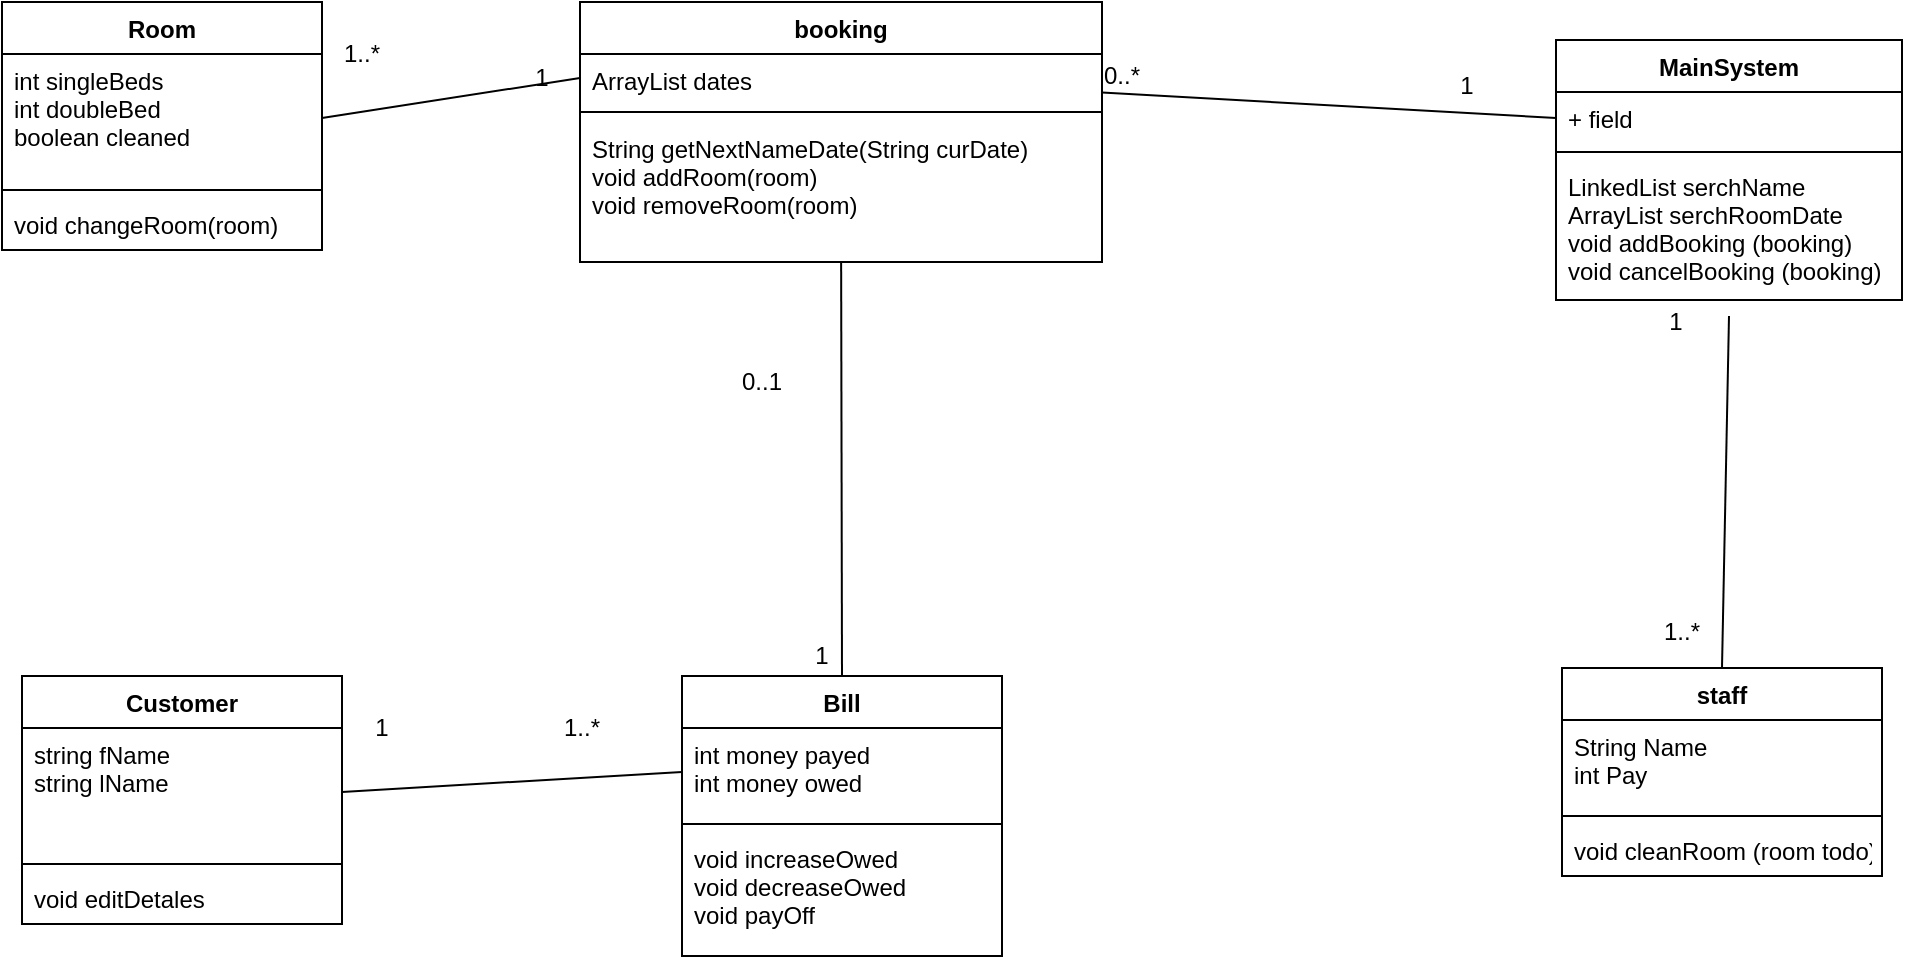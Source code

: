 <mxfile version="10.6.1"><diagram id="jY-HE5BbvyqdTIelVlw5" name="Page-1"><mxGraphModel dx="1394" dy="764" grid="1" gridSize="10" guides="1" tooltips="1" connect="1" arrows="1" fold="1" page="1" pageScale="1" pageWidth="850" pageHeight="1100" math="0" shadow="0"><root><mxCell id="0"/><mxCell id="1" parent="0"/><mxCell id="n5ppD-3zaU0gEbxM4fvj-1" value="Room" style="swimlane;fontStyle=1;align=center;verticalAlign=top;childLayout=stackLayout;horizontal=1;startSize=26;horizontalStack=0;resizeParent=1;resizeParentMax=0;resizeLast=0;collapsible=1;marginBottom=0;" parent="1" vertex="1"><mxGeometry x="110" y="110" width="160" height="124" as="geometry"/></mxCell><mxCell id="n5ppD-3zaU0gEbxM4fvj-2" value="int singleBeds&#10;int doubleBed&#10;boolean cleaned&#10;" style="text;strokeColor=none;fillColor=none;align=left;verticalAlign=top;spacingLeft=4;spacingRight=4;overflow=hidden;rotatable=0;points=[[0,0.5],[1,0.5]];portConstraint=eastwest;" parent="n5ppD-3zaU0gEbxM4fvj-1" vertex="1"><mxGeometry y="26" width="160" height="64" as="geometry"/></mxCell><mxCell id="n5ppD-3zaU0gEbxM4fvj-3" value="" style="line;strokeWidth=1;fillColor=none;align=left;verticalAlign=middle;spacingTop=-1;spacingLeft=3;spacingRight=3;rotatable=0;labelPosition=right;points=[];portConstraint=eastwest;" parent="n5ppD-3zaU0gEbxM4fvj-1" vertex="1"><mxGeometry y="90" width="160" height="8" as="geometry"/></mxCell><mxCell id="n5ppD-3zaU0gEbxM4fvj-4" value="void changeRoom(room)" style="text;strokeColor=none;fillColor=none;align=left;verticalAlign=top;spacingLeft=4;spacingRight=4;overflow=hidden;rotatable=0;points=[[0,0.5],[1,0.5]];portConstraint=eastwest;" parent="n5ppD-3zaU0gEbxM4fvj-1" vertex="1"><mxGeometry y="98" width="160" height="26" as="geometry"/></mxCell><mxCell id="n5ppD-3zaU0gEbxM4fvj-5" value="booking" style="swimlane;fontStyle=1;align=center;verticalAlign=top;childLayout=stackLayout;horizontal=1;startSize=26;horizontalStack=0;resizeParent=1;resizeParentMax=0;resizeLast=0;collapsible=1;marginBottom=0;" parent="1" vertex="1"><mxGeometry x="399" y="110" width="261" height="130" as="geometry"/></mxCell><mxCell id="n5ppD-3zaU0gEbxM4fvj-6" value="ArrayList dates&#10;" style="text;strokeColor=none;fillColor=none;align=left;verticalAlign=top;spacingLeft=4;spacingRight=4;overflow=hidden;rotatable=0;points=[[0,0.5],[1,0.5]];portConstraint=eastwest;" parent="n5ppD-3zaU0gEbxM4fvj-5" vertex="1"><mxGeometry y="26" width="261" height="24" as="geometry"/></mxCell><mxCell id="n5ppD-3zaU0gEbxM4fvj-7" value="" style="line;strokeWidth=1;fillColor=none;align=left;verticalAlign=middle;spacingTop=-1;spacingLeft=3;spacingRight=3;rotatable=0;labelPosition=right;points=[];portConstraint=eastwest;" parent="n5ppD-3zaU0gEbxM4fvj-5" vertex="1"><mxGeometry y="50" width="261" height="10" as="geometry"/></mxCell><mxCell id="n5ppD-3zaU0gEbxM4fvj-8" value="String getNextNameDate(String curDate)&#10;void addRoom(room)&#10;void removeRoom(room)&#10;&#10;&#10;" style="text;strokeColor=none;fillColor=none;align=left;verticalAlign=top;spacingLeft=4;spacingRight=4;overflow=hidden;rotatable=0;points=[[0,0.5],[1,0.5]];portConstraint=eastwest;" parent="n5ppD-3zaU0gEbxM4fvj-5" vertex="1"><mxGeometry y="60" width="261" height="70" as="geometry"/></mxCell><mxCell id="n5ppD-3zaU0gEbxM4fvj-9" value="Customer" style="swimlane;fontStyle=1;align=center;verticalAlign=top;childLayout=stackLayout;horizontal=1;startSize=26;horizontalStack=0;resizeParent=1;resizeParentMax=0;resizeLast=0;collapsible=1;marginBottom=0;" parent="1" vertex="1"><mxGeometry x="120" y="447" width="160" height="124" as="geometry"/></mxCell><mxCell id="n5ppD-3zaU0gEbxM4fvj-10" value="string fName&#10;string lName&#10;" style="text;strokeColor=none;fillColor=none;align=left;verticalAlign=top;spacingLeft=4;spacingRight=4;overflow=hidden;rotatable=0;points=[[0,0.5],[1,0.5]];portConstraint=eastwest;" parent="n5ppD-3zaU0gEbxM4fvj-9" vertex="1"><mxGeometry y="26" width="160" height="64" as="geometry"/></mxCell><mxCell id="n5ppD-3zaU0gEbxM4fvj-11" value="" style="line;strokeWidth=1;fillColor=none;align=left;verticalAlign=middle;spacingTop=-1;spacingLeft=3;spacingRight=3;rotatable=0;labelPosition=right;points=[];portConstraint=eastwest;" parent="n5ppD-3zaU0gEbxM4fvj-9" vertex="1"><mxGeometry y="90" width="160" height="8" as="geometry"/></mxCell><mxCell id="n5ppD-3zaU0gEbxM4fvj-12" value="void editDetales" style="text;strokeColor=none;fillColor=none;align=left;verticalAlign=top;spacingLeft=4;spacingRight=4;overflow=hidden;rotatable=0;points=[[0,0.5],[1,0.5]];portConstraint=eastwest;" parent="n5ppD-3zaU0gEbxM4fvj-9" vertex="1"><mxGeometry y="98" width="160" height="26" as="geometry"/></mxCell><mxCell id="n5ppD-3zaU0gEbxM4fvj-13" value="Bill" style="swimlane;fontStyle=1;align=center;verticalAlign=top;childLayout=stackLayout;horizontal=1;startSize=26;horizontalStack=0;resizeParent=1;resizeParentMax=0;resizeLast=0;collapsible=1;marginBottom=0;" parent="1" vertex="1"><mxGeometry x="450" y="447" width="160" height="140" as="geometry"/></mxCell><mxCell id="n5ppD-3zaU0gEbxM4fvj-14" value="int money payed&#10;int money owed&#10;" style="text;strokeColor=none;fillColor=none;align=left;verticalAlign=top;spacingLeft=4;spacingRight=4;overflow=hidden;rotatable=0;points=[[0,0.5],[1,0.5]];portConstraint=eastwest;" parent="n5ppD-3zaU0gEbxM4fvj-13" vertex="1"><mxGeometry y="26" width="160" height="44" as="geometry"/></mxCell><mxCell id="n5ppD-3zaU0gEbxM4fvj-15" value="" style="line;strokeWidth=1;fillColor=none;align=left;verticalAlign=middle;spacingTop=-1;spacingLeft=3;spacingRight=3;rotatable=0;labelPosition=right;points=[];portConstraint=eastwest;" parent="n5ppD-3zaU0gEbxM4fvj-13" vertex="1"><mxGeometry y="70" width="160" height="8" as="geometry"/></mxCell><mxCell id="n5ppD-3zaU0gEbxM4fvj-16" value="void increaseOwed&#10;void decreaseOwed&#10;void payOff" style="text;strokeColor=none;fillColor=none;align=left;verticalAlign=top;spacingLeft=4;spacingRight=4;overflow=hidden;rotatable=0;points=[[0,0.5],[1,0.5]];portConstraint=eastwest;" parent="n5ppD-3zaU0gEbxM4fvj-13" vertex="1"><mxGeometry y="78" width="160" height="62" as="geometry"/></mxCell><mxCell id="n5ppD-3zaU0gEbxM4fvj-17" value="MainSystem" style="swimlane;fontStyle=1;align=center;verticalAlign=top;childLayout=stackLayout;horizontal=1;startSize=26;horizontalStack=0;resizeParent=1;resizeParentMax=0;resizeLast=0;collapsible=1;marginBottom=0;" parent="1" vertex="1"><mxGeometry x="887" y="129" width="173" height="130" as="geometry"/></mxCell><mxCell id="n5ppD-3zaU0gEbxM4fvj-18" value="+ field" style="text;strokeColor=none;fillColor=none;align=left;verticalAlign=top;spacingLeft=4;spacingRight=4;overflow=hidden;rotatable=0;points=[[0,0.5],[1,0.5]];portConstraint=eastwest;" parent="n5ppD-3zaU0gEbxM4fvj-17" vertex="1"><mxGeometry y="26" width="173" height="26" as="geometry"/></mxCell><mxCell id="n5ppD-3zaU0gEbxM4fvj-19" value="" style="line;strokeWidth=1;fillColor=none;align=left;verticalAlign=middle;spacingTop=-1;spacingLeft=3;spacingRight=3;rotatable=0;labelPosition=right;points=[];portConstraint=eastwest;" parent="n5ppD-3zaU0gEbxM4fvj-17" vertex="1"><mxGeometry y="52" width="173" height="8" as="geometry"/></mxCell><mxCell id="n5ppD-3zaU0gEbxM4fvj-20" value="LinkedList serchName&#10;ArrayList serchRoomDate&#10;void addBooking (booking)&#10;void cancelBooking (booking)&#10;&#10;" style="text;strokeColor=none;fillColor=none;align=left;verticalAlign=top;spacingLeft=4;spacingRight=4;overflow=hidden;rotatable=0;points=[[0,0.5],[1,0.5]];portConstraint=eastwest;" parent="n5ppD-3zaU0gEbxM4fvj-17" vertex="1"><mxGeometry y="60" width="173" height="70" as="geometry"/></mxCell><mxCell id="n5ppD-3zaU0gEbxM4fvj-21" value="staff" style="swimlane;fontStyle=1;align=center;verticalAlign=top;childLayout=stackLayout;horizontal=1;startSize=26;horizontalStack=0;resizeParent=1;resizeParentMax=0;resizeLast=0;collapsible=1;marginBottom=0;" parent="1" vertex="1"><mxGeometry x="890" y="443" width="160" height="104" as="geometry"/></mxCell><mxCell id="n5ppD-3zaU0gEbxM4fvj-22" value="String Name&#10;int Pay&#10;" style="text;strokeColor=none;fillColor=none;align=left;verticalAlign=top;spacingLeft=4;spacingRight=4;overflow=hidden;rotatable=0;points=[[0,0.5],[1,0.5]];portConstraint=eastwest;" parent="n5ppD-3zaU0gEbxM4fvj-21" vertex="1"><mxGeometry y="26" width="160" height="44" as="geometry"/></mxCell><mxCell id="n5ppD-3zaU0gEbxM4fvj-23" value="" style="line;strokeWidth=1;fillColor=none;align=left;verticalAlign=middle;spacingTop=-1;spacingLeft=3;spacingRight=3;rotatable=0;labelPosition=right;points=[];portConstraint=eastwest;" parent="n5ppD-3zaU0gEbxM4fvj-21" vertex="1"><mxGeometry y="70" width="160" height="8" as="geometry"/></mxCell><mxCell id="n5ppD-3zaU0gEbxM4fvj-24" value="void cleanRoom (room todo)" style="text;strokeColor=none;fillColor=none;align=left;verticalAlign=top;spacingLeft=4;spacingRight=4;overflow=hidden;rotatable=0;points=[[0,0.5],[1,0.5]];portConstraint=eastwest;" parent="n5ppD-3zaU0gEbxM4fvj-21" vertex="1"><mxGeometry y="78" width="160" height="26" as="geometry"/></mxCell><mxCell id="n5ppD-3zaU0gEbxM4fvj-26" value="" style="endArrow=none;html=1;exitX=0.5;exitY=0;exitDx=0;exitDy=0;" parent="1" source="n5ppD-3zaU0gEbxM4fvj-13" target="n5ppD-3zaU0gEbxM4fvj-8" edge="1"><mxGeometry width="50" height="50" relative="1" as="geometry"><mxPoint x="470" y="290" as="sourcePoint"/><mxPoint x="460" y="220" as="targetPoint"/></mxGeometry></mxCell><mxCell id="n5ppD-3zaU0gEbxM4fvj-28" value="" style="endArrow=none;html=1;entryX=0;entryY=0.5;entryDx=0;entryDy=0;" parent="1" source="n5ppD-3zaU0gEbxM4fvj-6" target="n5ppD-3zaU0gEbxM4fvj-18" edge="1"><mxGeometry width="50" height="50" relative="1" as="geometry"><mxPoint x="590" y="290" as="sourcePoint"/><mxPoint x="640" y="240" as="targetPoint"/></mxGeometry></mxCell><mxCell id="n5ppD-3zaU0gEbxM4fvj-32" value="1" style="text;html=1;resizable=0;points=[];align=center;verticalAlign=middle;labelBackgroundColor=#ffffff;" parent="n5ppD-3zaU0gEbxM4fvj-28" vertex="1" connectable="0"><mxGeometry x="0.517" y="1" relative="1" as="geometry"><mxPoint x="9" y="-12" as="offset"/></mxGeometry></mxCell><mxCell id="n5ppD-3zaU0gEbxM4fvj-29" value="" style="endArrow=none;html=1;entryX=0;entryY=0.5;entryDx=0;entryDy=0;exitX=1;exitY=0.5;exitDx=0;exitDy=0;" parent="1" source="n5ppD-3zaU0gEbxM4fvj-2" target="n5ppD-3zaU0gEbxM4fvj-6" edge="1"><mxGeometry width="50" height="50" relative="1" as="geometry"><mxPoint x="350" y="80" as="sourcePoint"/><mxPoint x="400" y="30" as="targetPoint"/></mxGeometry></mxCell><mxCell id="n5ppD-3zaU0gEbxM4fvj-31" value="" style="endArrow=none;html=1;entryX=0.5;entryY=1.115;entryDx=0;entryDy=0;entryPerimeter=0;exitX=0.5;exitY=0;exitDx=0;exitDy=0;" parent="1" source="n5ppD-3zaU0gEbxM4fvj-21" target="n5ppD-3zaU0gEbxM4fvj-20" edge="1"><mxGeometry width="50" height="50" relative="1" as="geometry"><mxPoint x="730" y="280" as="sourcePoint"/><mxPoint x="780" y="230" as="targetPoint"/></mxGeometry></mxCell><mxCell id="n5ppD-3zaU0gEbxM4fvj-33" value="0..*" style="text;html=1;strokeColor=none;fillColor=none;align=center;verticalAlign=middle;whiteSpace=wrap;rounded=0;" parent="1" vertex="1"><mxGeometry x="650" y="137" width="40" height="20" as="geometry"/></mxCell><mxCell id="n5ppD-3zaU0gEbxM4fvj-34" value="1" style="text;html=1;strokeColor=none;fillColor=none;align=center;verticalAlign=middle;whiteSpace=wrap;rounded=0;" parent="1" vertex="1"><mxGeometry x="927" y="260" width="40" height="20" as="geometry"/></mxCell><mxCell id="n5ppD-3zaU0gEbxM4fvj-35" value="1..*" style="text;html=1;strokeColor=none;fillColor=none;align=center;verticalAlign=middle;whiteSpace=wrap;rounded=0;" parent="1" vertex="1"><mxGeometry x="930" y="415" width="40" height="20" as="geometry"/></mxCell><mxCell id="n5ppD-3zaU0gEbxM4fvj-36" value="0..1" style="text;html=1;strokeColor=none;fillColor=none;align=center;verticalAlign=middle;whiteSpace=wrap;rounded=0;" parent="1" vertex="1"><mxGeometry x="470" y="290" width="40" height="20" as="geometry"/></mxCell><mxCell id="n5ppD-3zaU0gEbxM4fvj-37" value="1" style="text;html=1;strokeColor=none;fillColor=none;align=center;verticalAlign=middle;whiteSpace=wrap;rounded=0;" parent="1" vertex="1"><mxGeometry x="500" y="427" width="40" height="20" as="geometry"/></mxCell><mxCell id="n5ppD-3zaU0gEbxM4fvj-39" value="1" style="text;html=1;strokeColor=none;fillColor=none;align=center;verticalAlign=middle;whiteSpace=wrap;rounded=0;" parent="1" vertex="1"><mxGeometry x="360" y="138" width="40" height="20" as="geometry"/></mxCell><mxCell id="n5ppD-3zaU0gEbxM4fvj-40" value="" style="endArrow=none;html=1;exitX=1;exitY=0.5;exitDx=0;exitDy=0;entryX=0;entryY=0.5;entryDx=0;entryDy=0;" parent="1" source="n5ppD-3zaU0gEbxM4fvj-10" target="n5ppD-3zaU0gEbxM4fvj-14" edge="1"><mxGeometry width="50" height="50" relative="1" as="geometry"><mxPoint x="350" y="615" as="sourcePoint"/><mxPoint x="400" y="565" as="targetPoint"/></mxGeometry></mxCell><mxCell id="n5ppD-3zaU0gEbxM4fvj-41" value="1..*" style="text;html=1;strokeColor=none;fillColor=none;align=center;verticalAlign=middle;whiteSpace=wrap;rounded=0;" parent="1" vertex="1"><mxGeometry x="380" y="463" width="40" height="20" as="geometry"/></mxCell><mxCell id="n5ppD-3zaU0gEbxM4fvj-42" value="1" style="text;html=1;strokeColor=none;fillColor=none;align=center;verticalAlign=middle;whiteSpace=wrap;rounded=0;" parent="1" vertex="1"><mxGeometry x="280" y="463" width="40" height="20" as="geometry"/></mxCell><mxCell id="n5ppD-3zaU0gEbxM4fvj-44" value="1..*" style="text;html=1;strokeColor=none;fillColor=none;align=center;verticalAlign=middle;whiteSpace=wrap;rounded=0;" parent="1" vertex="1"><mxGeometry x="270" y="126" width="40" height="20" as="geometry"/></mxCell></root></mxGraphModel></diagram></mxfile>